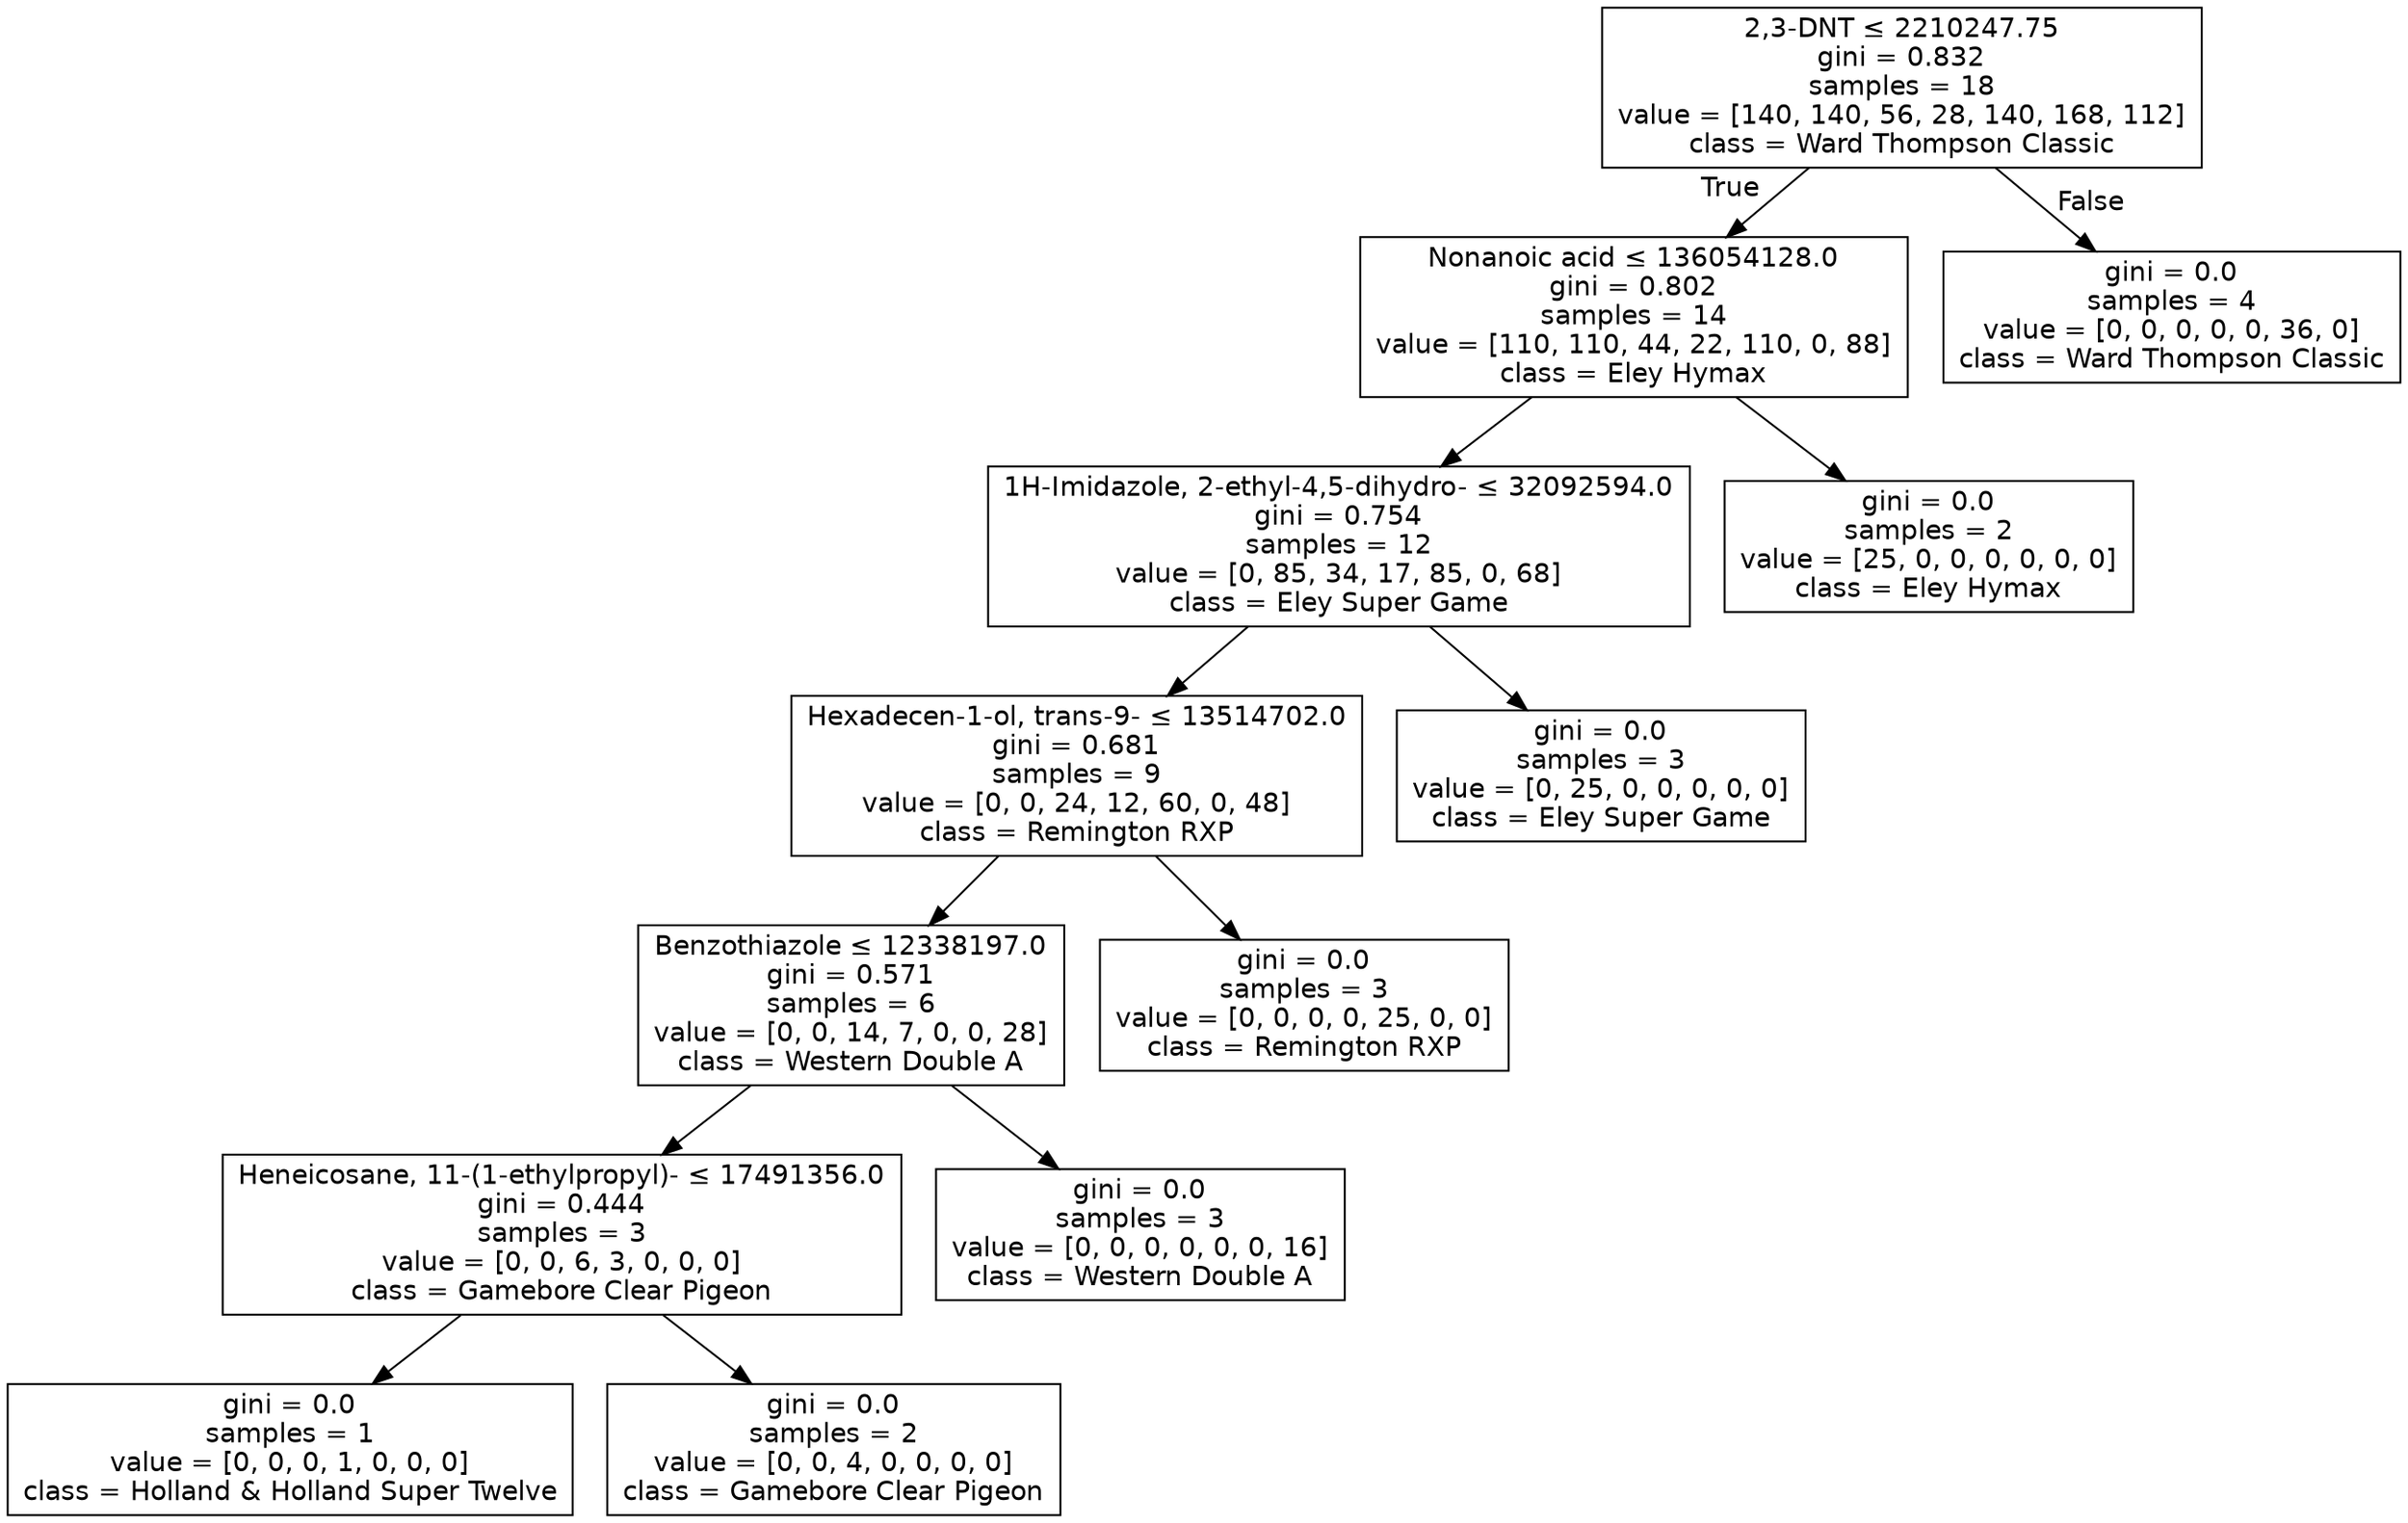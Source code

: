 digraph Tree {
node [shape=box, fontname="helvetica"] ;
edge [fontname="helvetica"] ;
0 [label=<2,3-DNT &le; 2210247.75<br/>gini = 0.832<br/>samples = 18<br/>value = [140, 140, 56, 28, 140, 168, 112]<br/>class = Ward Thompson Classic>] ;
1 [label=<Nonanoic acid &le; 136054128.0<br/>gini = 0.802<br/>samples = 14<br/>value = [110, 110, 44, 22, 110, 0, 88]<br/>class = Eley Hymax>] ;
0 -> 1 [labeldistance=2.5, labelangle=45, headlabel="True"] ;
2 [label=<1H-Imidazole, 2-ethyl-4,5-dihydro- &le; 32092594.0<br/>gini = 0.754<br/>samples = 12<br/>value = [0, 85, 34, 17, 85, 0, 68]<br/>class = Eley Super Game>] ;
1 -> 2 ;
3 [label=<Hexadecen-1-ol, trans-9- &le; 13514702.0<br/>gini = 0.681<br/>samples = 9<br/>value = [0, 0, 24, 12, 60, 0, 48]<br/>class = Remington RXP>] ;
2 -> 3 ;
4 [label=<Benzothiazole &le; 12338197.0<br/>gini = 0.571<br/>samples = 6<br/>value = [0, 0, 14, 7, 0, 0, 28]<br/>class = Western Double A>] ;
3 -> 4 ;
5 [label=<Heneicosane, 11-(1-ethylpropyl)- &le; 17491356.0<br/>gini = 0.444<br/>samples = 3<br/>value = [0, 0, 6, 3, 0, 0, 0]<br/>class = Gamebore Clear Pigeon>] ;
4 -> 5 ;
6 [label=<gini = 0.0<br/>samples = 1<br/>value = [0, 0, 0, 1, 0, 0, 0]<br/>class = Holland &amp; Holland Super Twelve>] ;
5 -> 6 ;
7 [label=<gini = 0.0<br/>samples = 2<br/>value = [0, 0, 4, 0, 0, 0, 0]<br/>class = Gamebore Clear Pigeon>] ;
5 -> 7 ;
8 [label=<gini = 0.0<br/>samples = 3<br/>value = [0, 0, 0, 0, 0, 0, 16]<br/>class = Western Double A>] ;
4 -> 8 ;
9 [label=<gini = 0.0<br/>samples = 3<br/>value = [0, 0, 0, 0, 25, 0, 0]<br/>class = Remington RXP>] ;
3 -> 9 ;
10 [label=<gini = 0.0<br/>samples = 3<br/>value = [0, 25, 0, 0, 0, 0, 0]<br/>class = Eley Super Game>] ;
2 -> 10 ;
11 [label=<gini = 0.0<br/>samples = 2<br/>value = [25, 0, 0, 0, 0, 0, 0]<br/>class = Eley Hymax>] ;
1 -> 11 ;
12 [label=<gini = 0.0<br/>samples = 4<br/>value = [0, 0, 0, 0, 0, 36, 0]<br/>class = Ward Thompson Classic>] ;
0 -> 12 [labeldistance=2.5, labelangle=-45, headlabel="False"] ;
}
